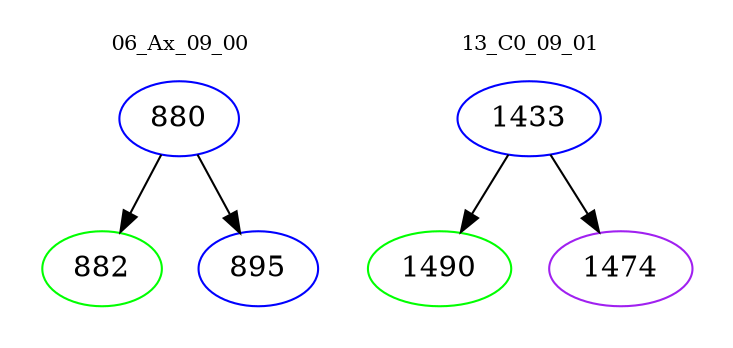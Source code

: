 digraph{
subgraph cluster_0 {
color = white
label = "06_Ax_09_00";
fontsize=10;
T0_880 [label="880", color="blue"]
T0_880 -> T0_882 [color="black"]
T0_882 [label="882", color="green"]
T0_880 -> T0_895 [color="black"]
T0_895 [label="895", color="blue"]
}
subgraph cluster_1 {
color = white
label = "13_C0_09_01";
fontsize=10;
T1_1433 [label="1433", color="blue"]
T1_1433 -> T1_1490 [color="black"]
T1_1490 [label="1490", color="green"]
T1_1433 -> T1_1474 [color="black"]
T1_1474 [label="1474", color="purple"]
}
}
